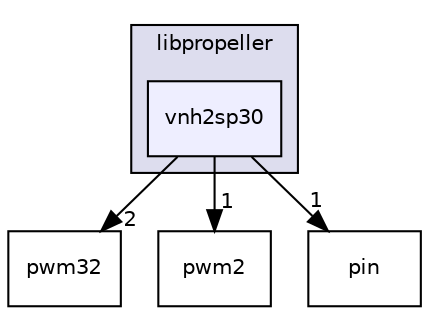 digraph "vnh2sp30" {
  compound=true
  node [ fontsize="10", fontname="Helvetica"];
  edge [ labelfontsize="10", labelfontname="Helvetica"];
  subgraph clusterdir_34d10b20358c807fff993149200b6a31 {
    graph [ bgcolor="#ddddee", pencolor="black", label="libpropeller" fontname="Helvetica", fontsize="10", URL="dir_34d10b20358c807fff993149200b6a31.html"]
  dir_5605d68c3f55370e4ab939e8e940908d [shape=box, label="vnh2sp30", style="filled", fillcolor="#eeeeff", pencolor="black", URL="dir_5605d68c3f55370e4ab939e8e940908d.html"];
  }
  dir_9a2753a9920915ab7ffeca8e7341c416 [shape=box label="pwm32" URL="dir_9a2753a9920915ab7ffeca8e7341c416.html"];
  dir_4a53e5d76ec333322b7b30a18e9c3c9e [shape=box label="pwm2" URL="dir_4a53e5d76ec333322b7b30a18e9c3c9e.html"];
  dir_2b17512315ec35cee8a316dc22e82742 [shape=box label="pin" URL="dir_2b17512315ec35cee8a316dc22e82742.html"];
  dir_5605d68c3f55370e4ab939e8e940908d->dir_9a2753a9920915ab7ffeca8e7341c416 [headlabel="2", labeldistance=1.5 headhref="dir_000028_000022.html"];
  dir_5605d68c3f55370e4ab939e8e940908d->dir_4a53e5d76ec333322b7b30a18e9c3c9e [headlabel="1", labeldistance=1.5 headhref="dir_000028_000021.html"];
  dir_5605d68c3f55370e4ab939e8e940908d->dir_2b17512315ec35cee8a316dc22e82742 [headlabel="1", labeldistance=1.5 headhref="dir_000028_000019.html"];
}
